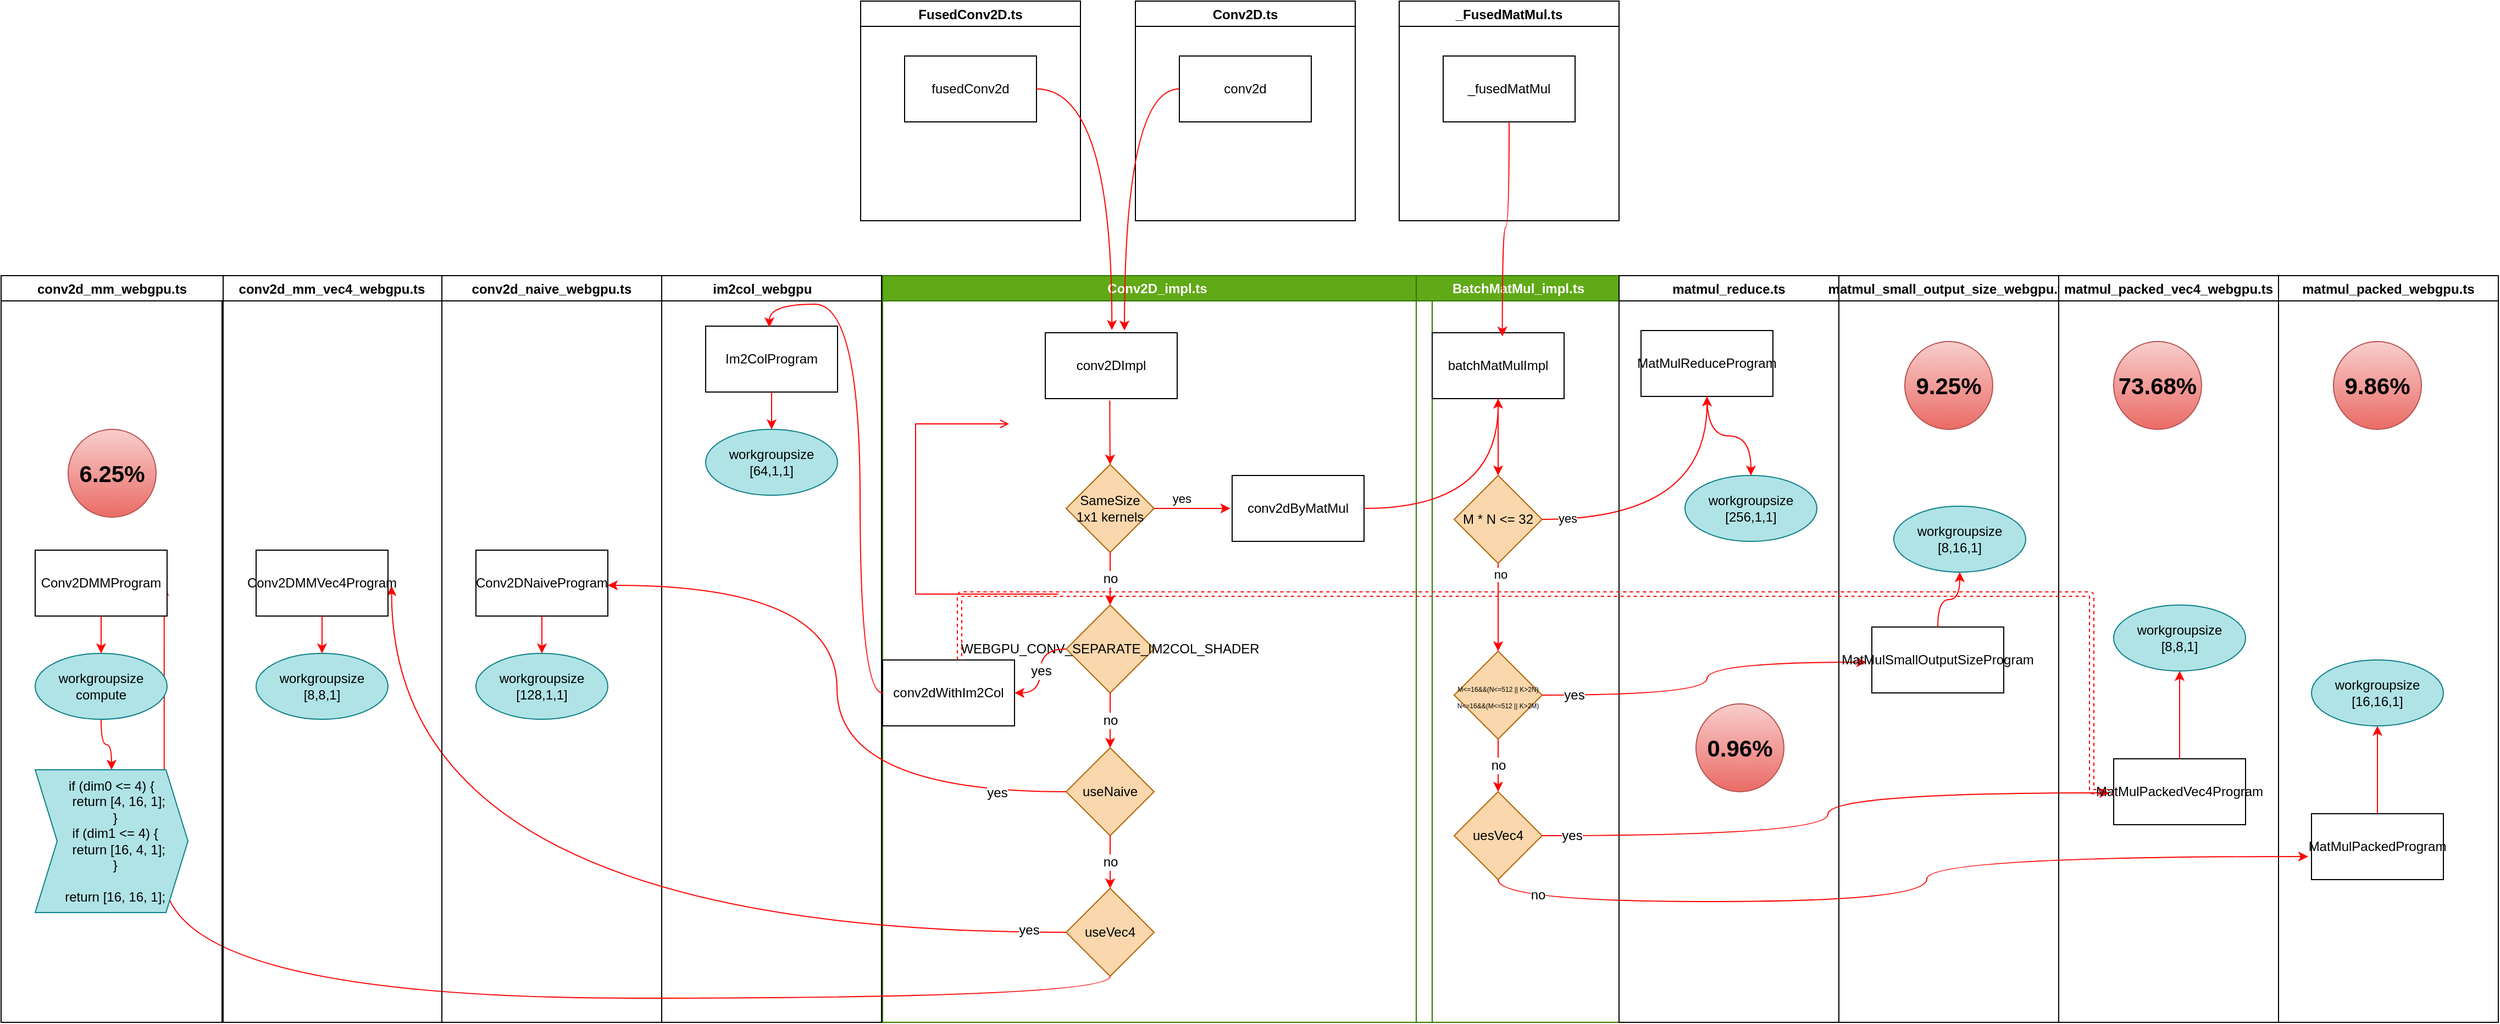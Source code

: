 <mxfile version="16.6.7" type="github">
  <diagram name="Page-1" id="e7e014a7-5840-1c2e-5031-d8a46d1fe8dd">
    <mxGraphModel dx="2842" dy="1734" grid="1" gridSize="10" guides="1" tooltips="1" connect="1" arrows="1" fold="1" page="1" pageScale="1" pageWidth="1169" pageHeight="826" background="none" math="0" shadow="0">
      <root>
        <mxCell id="0" />
        <mxCell id="1" parent="0" />
        <mxCell id="2" value="Conv2D_impl.ts" style="swimlane;whiteSpace=wrap;fillColor=#60a917;fontColor=#ffffff;strokeColor=#2D7600;" parent="1" vertex="1">
          <mxGeometry x="-20" y="180" width="500" height="680" as="geometry" />
        </mxCell>
        <mxCell id="12" value="" style="edgeStyle=elbowEdgeStyle;elbow=horizontal;strokeColor=#FF0000;endArrow=open;endFill=1;rounded=0" parent="2" source="10" edge="1">
          <mxGeometry width="100" height="100" relative="1" as="geometry">
            <mxPoint x="160" y="290" as="sourcePoint" />
            <mxPoint x="115" y="135" as="targetPoint" />
            <Array as="points">
              <mxPoint x="30" y="250" />
            </Array>
          </mxGeometry>
        </mxCell>
        <mxCell id="dmiLLpiRKOSgoRraW0_5-43" value="conv2DImpl" style="rounded=0;whiteSpace=wrap;html=1;" vertex="1" parent="2">
          <mxGeometry x="148" y="52" width="120" height="60" as="geometry" />
        </mxCell>
        <mxCell id="dmiLLpiRKOSgoRraW0_5-48" value="conv2dByMatMul" style="whiteSpace=wrap;html=1;fillColor=rgb(255, 255, 255);strokeColor=rgb(0, 0, 0);fontColor=rgb(0, 0, 0);rounded=0;" vertex="1" parent="2">
          <mxGeometry x="318" y="182" width="120" height="60" as="geometry" />
        </mxCell>
        <mxCell id="dmiLLpiRKOSgoRraW0_5-44" value="SameSize&lt;br&gt;1x1 kernels" style="rhombus;whiteSpace=wrap;html=1;fillColor=#fad7ac;strokeColor=#b46504;rounded=0;" vertex="1" parent="2">
          <mxGeometry x="167" y="172" width="80" height="80" as="geometry" />
        </mxCell>
        <mxCell id="dmiLLpiRKOSgoRraW0_5-45" value="" style="edgeStyle=orthogonalEdgeStyle;orthogonalLoop=1;jettySize=auto;html=1;fillColor=#e51400;strokeColor=#ff0000;curved=1;exitX=0.489;exitY=1.03;exitDx=0;exitDy=0;exitPerimeter=0;" edge="1" parent="2" source="dmiLLpiRKOSgoRraW0_5-43" target="dmiLLpiRKOSgoRraW0_5-44">
          <mxGeometry relative="1" as="geometry">
            <mxPoint x="238" y="152" as="sourcePoint" />
          </mxGeometry>
        </mxCell>
        <mxCell id="dmiLLpiRKOSgoRraW0_5-49" value="yes" style="edgeStyle=orthogonalEdgeStyle;curved=1;orthogonalLoop=1;jettySize=auto;html=1;entryX=-0.014;entryY=0.501;entryDx=0;entryDy=0;entryPerimeter=0;align=right;verticalAlign=bottom;labelPosition=left;verticalLabelPosition=top;strokeColor=#FF0000;" edge="1" parent="2" source="dmiLLpiRKOSgoRraW0_5-44" target="dmiLLpiRKOSgoRraW0_5-48">
          <mxGeometry relative="1" as="geometry" />
        </mxCell>
        <mxCell id="dmiLLpiRKOSgoRraW0_5-112" value="conv2dWithIm2Col" style="whiteSpace=wrap;html=1;fillColor=rgb(255, 255, 255);strokeColor=rgb(0, 0, 0);fontColor=rgb(0, 0, 0);rounded=0;" vertex="1" parent="2">
          <mxGeometry y="350" width="120" height="60" as="geometry" />
        </mxCell>
        <mxCell id="dmiLLpiRKOSgoRraW0_5-122" value="useNaive" style="rhombus;whiteSpace=wrap;html=1;rounded=0;fillColor=#fad7ac;strokeColor=#b46504;" vertex="1" parent="2">
          <mxGeometry x="167" y="430" width="80" height="80" as="geometry" />
        </mxCell>
        <mxCell id="dmiLLpiRKOSgoRraW0_5-110" value="WEBGPU_CONV_SEPARATE_IM2COL_SHADER" style="rhombus;whiteSpace=wrap;html=1;fillColor=#fad7ac;strokeColor=#b46504;rounded=0;" vertex="1" parent="2">
          <mxGeometry x="167" y="300" width="80" height="80" as="geometry" />
        </mxCell>
        <mxCell id="dmiLLpiRKOSgoRraW0_5-111" value="no" style="edgeStyle=orthogonalEdgeStyle;curved=1;orthogonalLoop=1;jettySize=auto;html=1;fontSize=12;strokeColor=#ff0000;" edge="1" parent="2" source="dmiLLpiRKOSgoRraW0_5-44" target="dmiLLpiRKOSgoRraW0_5-110">
          <mxGeometry relative="1" as="geometry" />
        </mxCell>
        <mxCell id="dmiLLpiRKOSgoRraW0_5-113" value="yes" style="edgeStyle=orthogonalEdgeStyle;curved=1;orthogonalLoop=1;jettySize=auto;html=1;fontSize=12;strokeColor=#FF0000;" edge="1" parent="2" source="dmiLLpiRKOSgoRraW0_5-110" target="dmiLLpiRKOSgoRraW0_5-112">
          <mxGeometry relative="1" as="geometry" />
        </mxCell>
        <mxCell id="dmiLLpiRKOSgoRraW0_5-123" value="no" style="edgeStyle=orthogonalEdgeStyle;curved=1;orthogonalLoop=1;jettySize=auto;html=1;fontSize=12;strokeColor=#FF0000;" edge="1" parent="2" source="dmiLLpiRKOSgoRraW0_5-110" target="dmiLLpiRKOSgoRraW0_5-122">
          <mxGeometry relative="1" as="geometry" />
        </mxCell>
        <mxCell id="dmiLLpiRKOSgoRraW0_5-53" value="BatchMatMul_impl.ts" style="swimlane;whiteSpace=wrap;fillColor=#60a917;fontColor=#ffffff;strokeColor=#2D7600;" vertex="1" parent="1">
          <mxGeometry x="465.5" y="180" width="184.5" height="680" as="geometry" />
        </mxCell>
        <mxCell id="dmiLLpiRKOSgoRraW0_5-64" value="batchMatMulImpl" style="whiteSpace=wrap;html=1;fillColor=rgb(255, 255, 255);strokeColor=rgb(0, 0, 0);fontColor=rgb(0, 0, 0);rounded=0;" vertex="1" parent="dmiLLpiRKOSgoRraW0_5-53">
          <mxGeometry x="14.5" y="52" width="120" height="60" as="geometry" />
        </mxCell>
        <mxCell id="dmiLLpiRKOSgoRraW0_5-96" value="&lt;font style=&quot;font-size: 12px;&quot;&gt;uesVec4&lt;br style=&quot;font-size: 12px;&quot;&gt;&lt;/font&gt;" style="rhombus;whiteSpace=wrap;html=1;fillColor=#fad7ac;strokeColor=#b46504;rounded=0;fontSize=12;" vertex="1" parent="dmiLLpiRKOSgoRraW0_5-53">
          <mxGeometry x="34.5" y="470" width="80" height="80" as="geometry" />
        </mxCell>
        <mxCell id="dmiLLpiRKOSgoRraW0_5-65" value="" style="edgeStyle=orthogonalEdgeStyle;curved=1;orthogonalLoop=1;jettySize=auto;html=1;strokeColor=#ff0000;" edge="1" parent="1" source="dmiLLpiRKOSgoRraW0_5-48" target="dmiLLpiRKOSgoRraW0_5-64">
          <mxGeometry relative="1" as="geometry" />
        </mxCell>
        <mxCell id="dmiLLpiRKOSgoRraW0_5-70" value="" style="edgeStyle=orthogonalEdgeStyle;curved=1;orthogonalLoop=1;jettySize=auto;html=1;strokeColor=#ff0000;" edge="1" parent="1" source="dmiLLpiRKOSgoRraW0_5-67">
          <mxGeometry relative="1" as="geometry">
            <mxPoint x="730" y="290" as="targetPoint" />
          </mxGeometry>
        </mxCell>
        <mxCell id="dmiLLpiRKOSgoRraW0_5-86" value="yes" style="edgeLabel;html=1;align=center;verticalAlign=middle;resizable=0;points=[];" vertex="1" connectable="0" parent="dmiLLpiRKOSgoRraW0_5-70">
          <mxGeometry x="-0.827" y="1" relative="1" as="geometry">
            <mxPoint as="offset" />
          </mxGeometry>
        </mxCell>
        <mxCell id="dmiLLpiRKOSgoRraW0_5-88" value="" style="edgeStyle=orthogonalEdgeStyle;curved=1;orthogonalLoop=1;jettySize=auto;html=1;strokeColor=#ff0000;" edge="1" parent="1" source="dmiLLpiRKOSgoRraW0_5-67" target="dmiLLpiRKOSgoRraW0_5-87">
          <mxGeometry relative="1" as="geometry" />
        </mxCell>
        <mxCell id="dmiLLpiRKOSgoRraW0_5-89" value="no" style="edgeLabel;html=1;align=center;verticalAlign=middle;resizable=0;points=[];" vertex="1" connectable="0" parent="dmiLLpiRKOSgoRraW0_5-88">
          <mxGeometry x="-0.764" y="2" relative="1" as="geometry">
            <mxPoint as="offset" />
          </mxGeometry>
        </mxCell>
        <mxCell id="dmiLLpiRKOSgoRraW0_5-67" value="M * N &amp;lt;= 32" style="rhombus;whiteSpace=wrap;html=1;fillColor=#fad7ac;strokeColor=#b46504;rounded=0;" vertex="1" parent="1">
          <mxGeometry x="500" y="362" width="80" height="80" as="geometry" />
        </mxCell>
        <mxCell id="dmiLLpiRKOSgoRraW0_5-68" value="" style="edgeStyle=orthogonalEdgeStyle;curved=1;orthogonalLoop=1;jettySize=auto;html=1;strokeColor=#ff0000;" edge="1" parent="1" source="dmiLLpiRKOSgoRraW0_5-64" target="dmiLLpiRKOSgoRraW0_5-67">
          <mxGeometry relative="1" as="geometry" />
        </mxCell>
        <mxCell id="dmiLLpiRKOSgoRraW0_5-82" value="matmul_reduce.ts" style="swimlane;" vertex="1" parent="1">
          <mxGeometry x="650" y="180" width="200" height="680" as="geometry" />
        </mxCell>
        <mxCell id="dmiLLpiRKOSgoRraW0_5-69" value="MatMulReduceProgram" style="whiteSpace=wrap;html=1;fillColor=rgb(255, 255, 255);strokeColor=rgb(0, 0, 0);fontColor=rgb(0, 0, 0);rounded=0;" vertex="1" parent="dmiLLpiRKOSgoRraW0_5-82">
          <mxGeometry x="20" y="50" width="120" height="60" as="geometry" />
        </mxCell>
        <mxCell id="dmiLLpiRKOSgoRraW0_5-83" value="workgroupsize&lt;br&gt;[256,1,1]" style="ellipse;whiteSpace=wrap;html=1;fillColor=#b0e3e6;strokeColor=#0e8088;rounded=0;" vertex="1" parent="dmiLLpiRKOSgoRraW0_5-82">
          <mxGeometry x="60" y="182" width="120" height="60" as="geometry" />
        </mxCell>
        <mxCell id="dmiLLpiRKOSgoRraW0_5-84" value="" style="edgeStyle=orthogonalEdgeStyle;curved=1;orthogonalLoop=1;jettySize=auto;html=1;strokeColor=#ff0000;" edge="1" parent="dmiLLpiRKOSgoRraW0_5-82" source="dmiLLpiRKOSgoRraW0_5-69" target="dmiLLpiRKOSgoRraW0_5-83">
          <mxGeometry relative="1" as="geometry" />
        </mxCell>
        <mxCell id="dmiLLpiRKOSgoRraW0_5-159" value="0.96%" style="ellipse;whiteSpace=wrap;html=1;aspect=fixed;fontSize=21;fillColor=#f8cecc;strokeColor=#b85450;gradientColor=#ea6b66;fontStyle=1" vertex="1" parent="dmiLLpiRKOSgoRraW0_5-82">
          <mxGeometry x="70" y="390" width="80" height="80" as="geometry" />
        </mxCell>
        <mxCell id="dmiLLpiRKOSgoRraW0_5-91" value="" style="edgeStyle=orthogonalEdgeStyle;curved=1;orthogonalLoop=1;jettySize=auto;html=1;fontSize=6;strokeColor=#ff0000;entryX=-0.042;entryY=0.533;entryDx=0;entryDy=0;entryPerimeter=0;" edge="1" parent="1" source="dmiLLpiRKOSgoRraW0_5-87" target="dmiLLpiRKOSgoRraW0_5-90">
          <mxGeometry relative="1" as="geometry" />
        </mxCell>
        <mxCell id="dmiLLpiRKOSgoRraW0_5-95" value="yes" style="edgeLabel;html=1;align=center;verticalAlign=middle;resizable=0;points=[];fontSize=12;" vertex="1" connectable="0" parent="dmiLLpiRKOSgoRraW0_5-91">
          <mxGeometry x="-0.826" relative="1" as="geometry">
            <mxPoint as="offset" />
          </mxGeometry>
        </mxCell>
        <mxCell id="dmiLLpiRKOSgoRraW0_5-97" value="no" style="edgeStyle=orthogonalEdgeStyle;curved=1;orthogonalLoop=1;jettySize=auto;html=1;fontSize=12;strokeColor=#ff0000;" edge="1" parent="1" source="dmiLLpiRKOSgoRraW0_5-87" target="dmiLLpiRKOSgoRraW0_5-96">
          <mxGeometry relative="1" as="geometry" />
        </mxCell>
        <mxCell id="dmiLLpiRKOSgoRraW0_5-87" value="&lt;font style=&quot;font-size: 6px&quot;&gt;M&amp;lt;=16&amp;amp;&amp;amp;(N&amp;lt;=512 || K&amp;gt;2N)&lt;br&gt;N&amp;lt;=16&amp;amp;&amp;amp;(M&amp;lt;=512 || K&amp;gt;2M)&lt;br&gt;&lt;/font&gt;" style="rhombus;whiteSpace=wrap;html=1;fillColor=#fad7ac;strokeColor=#b46504;rounded=0;" vertex="1" parent="1">
          <mxGeometry x="500" y="522" width="80" height="80" as="geometry" />
        </mxCell>
        <mxCell id="dmiLLpiRKOSgoRraW0_5-92" value="matmul_small_output_size_webgpu.ts" style="swimlane;fontSize=12;" vertex="1" parent="1">
          <mxGeometry x="850" y="180" width="200" height="680" as="geometry" />
        </mxCell>
        <mxCell id="dmiLLpiRKOSgoRraW0_5-90" value="MatMulSmallOutputSizeProgram" style="whiteSpace=wrap;html=1;fillColor=rgb(255, 255, 255);strokeColor=rgb(0, 0, 0);fontColor=rgb(0, 0, 0);rounded=0;" vertex="1" parent="dmiLLpiRKOSgoRraW0_5-92">
          <mxGeometry x="30" y="320" width="120" height="60" as="geometry" />
        </mxCell>
        <mxCell id="dmiLLpiRKOSgoRraW0_5-93" value="workgroupsize&lt;br&gt;[8,16,1]" style="ellipse;whiteSpace=wrap;html=1;fillColor=#b0e3e6;strokeColor=#0e8088;rounded=0;" vertex="1" parent="dmiLLpiRKOSgoRraW0_5-92">
          <mxGeometry x="50" y="210" width="120" height="60" as="geometry" />
        </mxCell>
        <mxCell id="dmiLLpiRKOSgoRraW0_5-94" value="" style="edgeStyle=orthogonalEdgeStyle;curved=1;orthogonalLoop=1;jettySize=auto;html=1;fontSize=12;strokeColor=#ff0000;" edge="1" parent="dmiLLpiRKOSgoRraW0_5-92" source="dmiLLpiRKOSgoRraW0_5-90" target="dmiLLpiRKOSgoRraW0_5-93">
          <mxGeometry relative="1" as="geometry" />
        </mxCell>
        <mxCell id="dmiLLpiRKOSgoRraW0_5-160" value="9.25%" style="ellipse;whiteSpace=wrap;html=1;aspect=fixed;fontSize=21;fillColor=#f8cecc;strokeColor=#b85450;gradientColor=#ea6b66;fontStyle=1" vertex="1" parent="dmiLLpiRKOSgoRraW0_5-92">
          <mxGeometry x="60" y="60" width="80" height="80" as="geometry" />
        </mxCell>
        <mxCell id="dmiLLpiRKOSgoRraW0_5-99" value="" style="edgeStyle=orthogonalEdgeStyle;curved=1;orthogonalLoop=1;jettySize=auto;html=1;fontSize=12;strokeColor=#ff0000;entryX=-0.033;entryY=0.517;entryDx=0;entryDy=0;entryPerimeter=0;" edge="1" parent="1" source="dmiLLpiRKOSgoRraW0_5-96" target="dmiLLpiRKOSgoRraW0_5-98">
          <mxGeometry relative="1" as="geometry" />
        </mxCell>
        <mxCell id="dmiLLpiRKOSgoRraW0_5-102" value="yes" style="edgeLabel;html=1;align=center;verticalAlign=middle;resizable=0;points=[];fontSize=12;" vertex="1" connectable="0" parent="dmiLLpiRKOSgoRraW0_5-99">
          <mxGeometry x="-0.903" relative="1" as="geometry">
            <mxPoint as="offset" />
          </mxGeometry>
        </mxCell>
        <mxCell id="dmiLLpiRKOSgoRraW0_5-100" value="matmul_packed_vec4_webgpu.ts" style="swimlane;fontSize=12;" vertex="1" parent="1">
          <mxGeometry x="1050" y="180" width="200" height="680" as="geometry" />
        </mxCell>
        <mxCell id="dmiLLpiRKOSgoRraW0_5-98" value="MatMulPackedVec4Program" style="whiteSpace=wrap;html=1;fillColor=rgb(255, 255, 255);strokeColor=rgb(0, 0, 0);fontColor=rgb(0, 0, 0);rounded=0;" vertex="1" parent="dmiLLpiRKOSgoRraW0_5-100">
          <mxGeometry x="50" y="440" width="120" height="60" as="geometry" />
        </mxCell>
        <mxCell id="dmiLLpiRKOSgoRraW0_5-158" value="73.68%" style="ellipse;whiteSpace=wrap;html=1;aspect=fixed;fontSize=21;fillColor=#f8cecc;strokeColor=#b85450;gradientColor=#ea6b66;fontStyle=1" vertex="1" parent="dmiLLpiRKOSgoRraW0_5-100">
          <mxGeometry x="50" y="60" width="80" height="80" as="geometry" />
        </mxCell>
        <mxCell id="dmiLLpiRKOSgoRraW0_5-101" value="matmul_packed_webgpu.ts" style="swimlane;fontSize=12;" vertex="1" parent="1">
          <mxGeometry x="1250" y="180" width="200" height="680" as="geometry" />
        </mxCell>
        <mxCell id="dmiLLpiRKOSgoRraW0_5-109" value="" style="edgeStyle=orthogonalEdgeStyle;curved=1;orthogonalLoop=1;jettySize=auto;html=1;fontSize=12;strokeColor=#ff0000;" edge="1" parent="dmiLLpiRKOSgoRraW0_5-101" source="dmiLLpiRKOSgoRraW0_5-105" target="dmiLLpiRKOSgoRraW0_5-108">
          <mxGeometry relative="1" as="geometry" />
        </mxCell>
        <mxCell id="dmiLLpiRKOSgoRraW0_5-105" value="MatMulPackedProgram" style="whiteSpace=wrap;html=1;fillColor=rgb(255, 255, 255);strokeColor=rgb(0, 0, 0);fontColor=rgb(0, 0, 0);rounded=0;" vertex="1" parent="dmiLLpiRKOSgoRraW0_5-101">
          <mxGeometry x="30" y="490" width="120" height="60" as="geometry" />
        </mxCell>
        <mxCell id="dmiLLpiRKOSgoRraW0_5-108" value="workgroupsize&lt;br&gt;[16,16,1]" style="ellipse;whiteSpace=wrap;html=1;fillColor=#b0e3e6;strokeColor=#0e8088;rounded=0;" vertex="1" parent="dmiLLpiRKOSgoRraW0_5-101">
          <mxGeometry x="30" y="350" width="120" height="60" as="geometry" />
        </mxCell>
        <mxCell id="dmiLLpiRKOSgoRraW0_5-157" value="9.86%" style="ellipse;whiteSpace=wrap;html=1;aspect=fixed;fontSize=21;fillColor=#f8cecc;strokeColor=#b85450;gradientColor=#ea6b66;fontStyle=1" vertex="1" parent="dmiLLpiRKOSgoRraW0_5-101">
          <mxGeometry x="50" y="60" width="80" height="80" as="geometry" />
        </mxCell>
        <mxCell id="dmiLLpiRKOSgoRraW0_5-103" value="workgroupsize&lt;br&gt;[8,8,1]" style="ellipse;whiteSpace=wrap;html=1;fillColor=#b0e3e6;strokeColor=#0e8088;rounded=0;" vertex="1" parent="1">
          <mxGeometry x="1100" y="480" width="120" height="60" as="geometry" />
        </mxCell>
        <mxCell id="dmiLLpiRKOSgoRraW0_5-104" value="" style="edgeStyle=orthogonalEdgeStyle;curved=1;orthogonalLoop=1;jettySize=auto;html=1;fontSize=12;strokeColor=#ff0000;" edge="1" parent="1" source="dmiLLpiRKOSgoRraW0_5-98" target="dmiLLpiRKOSgoRraW0_5-103">
          <mxGeometry relative="1" as="geometry" />
        </mxCell>
        <mxCell id="dmiLLpiRKOSgoRraW0_5-106" value="" style="edgeStyle=orthogonalEdgeStyle;curved=1;orthogonalLoop=1;jettySize=auto;html=1;fontSize=12;strokeColor=#ff0000;exitX=0.5;exitY=1;exitDx=0;exitDy=0;entryX=-0.025;entryY=0.65;entryDx=0;entryDy=0;entryPerimeter=0;" edge="1" parent="1" source="dmiLLpiRKOSgoRraW0_5-96" target="dmiLLpiRKOSgoRraW0_5-105">
          <mxGeometry relative="1" as="geometry" />
        </mxCell>
        <mxCell id="dmiLLpiRKOSgoRraW0_5-107" value="no" style="edgeLabel;html=1;align=center;verticalAlign=middle;resizable=0;points=[];fontSize=12;" vertex="1" connectable="0" parent="dmiLLpiRKOSgoRraW0_5-106">
          <mxGeometry x="-0.861" y="6" relative="1" as="geometry">
            <mxPoint as="offset" />
          </mxGeometry>
        </mxCell>
        <mxCell id="dmiLLpiRKOSgoRraW0_5-114" value="im2col_webgpu     " style="swimlane;fontSize=12;" vertex="1" parent="1">
          <mxGeometry x="-221" y="180" width="200" height="680" as="geometry" />
        </mxCell>
        <mxCell id="dmiLLpiRKOSgoRraW0_5-115" value="Im2ColProgram" style="whiteSpace=wrap;html=1;fillColor=rgb(255, 255, 255);strokeColor=rgb(0, 0, 0);fontColor=rgb(0, 0, 0);rounded=0;" vertex="1" parent="dmiLLpiRKOSgoRraW0_5-114">
          <mxGeometry x="40" y="46" width="120" height="60" as="geometry" />
        </mxCell>
        <mxCell id="dmiLLpiRKOSgoRraW0_5-117" value="workgroupsize&lt;br&gt;[64,1,1]" style="ellipse;whiteSpace=wrap;html=1;fillColor=#b0e3e6;strokeColor=#0e8088;rounded=0;" vertex="1" parent="dmiLLpiRKOSgoRraW0_5-114">
          <mxGeometry x="40" y="140" width="120" height="60" as="geometry" />
        </mxCell>
        <mxCell id="dmiLLpiRKOSgoRraW0_5-118" value="" style="edgeStyle=orthogonalEdgeStyle;curved=1;orthogonalLoop=1;jettySize=auto;html=1;fontSize=12;strokeColor=#FF0000;" edge="1" parent="dmiLLpiRKOSgoRraW0_5-114" source="dmiLLpiRKOSgoRraW0_5-115" target="dmiLLpiRKOSgoRraW0_5-117">
          <mxGeometry relative="1" as="geometry" />
        </mxCell>
        <mxCell id="dmiLLpiRKOSgoRraW0_5-116" value="" style="edgeStyle=orthogonalEdgeStyle;curved=1;orthogonalLoop=1;jettySize=auto;html=1;fontSize=12;strokeColor=#FF0000;entryX=0.483;entryY=0.017;entryDx=0;entryDy=0;entryPerimeter=0;" edge="1" parent="1" source="dmiLLpiRKOSgoRraW0_5-112" target="dmiLLpiRKOSgoRraW0_5-115">
          <mxGeometry relative="1" as="geometry">
            <mxPoint x="370" y="780" as="targetPoint" />
          </mxGeometry>
        </mxCell>
        <mxCell id="dmiLLpiRKOSgoRraW0_5-121" style="edgeStyle=orthogonalEdgeStyle;curved=1;orthogonalLoop=1;jettySize=auto;html=1;fontSize=12;strokeColor=#FF0000;dashed=1;shape=link;" edge="1" parent="1" source="dmiLLpiRKOSgoRraW0_5-112" target="dmiLLpiRKOSgoRraW0_5-98">
          <mxGeometry relative="1" as="geometry">
            <Array as="points">
              <mxPoint x="50" y="470" />
              <mxPoint x="1080" y="470" />
              <mxPoint x="1080" y="650" />
            </Array>
          </mxGeometry>
        </mxCell>
        <mxCell id="dmiLLpiRKOSgoRraW0_5-124" value="conv2d_naive_webgpu.ts" style="swimlane;fontSize=12;" vertex="1" parent="1">
          <mxGeometry x="-421" y="180" width="200" height="680" as="geometry" />
        </mxCell>
        <mxCell id="dmiLLpiRKOSgoRraW0_5-126" value="Conv2DNaiveProgram" style="whiteSpace=wrap;html=1;fillColor=rgb(255, 255, 255);strokeColor=rgb(0, 0, 0);fontColor=rgb(0, 0, 0);rounded=0;" vertex="1" parent="dmiLLpiRKOSgoRraW0_5-124">
          <mxGeometry x="31" y="250" width="120" height="60" as="geometry" />
        </mxCell>
        <mxCell id="dmiLLpiRKOSgoRraW0_5-128" value="workgroupsize&lt;br&gt;[128,1,1]" style="ellipse;whiteSpace=wrap;html=1;fillColor=#b0e3e6;strokeColor=#0e8088;rounded=0;" vertex="1" parent="dmiLLpiRKOSgoRraW0_5-124">
          <mxGeometry x="31" y="344" width="120" height="60" as="geometry" />
        </mxCell>
        <mxCell id="dmiLLpiRKOSgoRraW0_5-129" value="" style="edgeStyle=orthogonalEdgeStyle;curved=1;orthogonalLoop=1;jettySize=auto;html=1;fontSize=12;strokeColor=#FF0000;" edge="1" parent="dmiLLpiRKOSgoRraW0_5-124" source="dmiLLpiRKOSgoRraW0_5-126" target="dmiLLpiRKOSgoRraW0_5-128">
          <mxGeometry relative="1" as="geometry" />
        </mxCell>
        <mxCell id="dmiLLpiRKOSgoRraW0_5-127" value="" style="edgeStyle=orthogonalEdgeStyle;curved=1;orthogonalLoop=1;jettySize=auto;html=1;fontSize=12;strokeColor=#FF0000;entryX=1;entryY=0.533;entryDx=0;entryDy=0;entryPerimeter=0;" edge="1" parent="1" source="dmiLLpiRKOSgoRraW0_5-122" target="dmiLLpiRKOSgoRraW0_5-126">
          <mxGeometry relative="1" as="geometry" />
        </mxCell>
        <mxCell id="dmiLLpiRKOSgoRraW0_5-130" value="yes" style="edgeLabel;html=1;align=center;verticalAlign=middle;resizable=0;points=[];fontSize=12;" vertex="1" connectable="0" parent="dmiLLpiRKOSgoRraW0_5-127">
          <mxGeometry x="-0.79" y="1" relative="1" as="geometry">
            <mxPoint as="offset" />
          </mxGeometry>
        </mxCell>
        <mxCell id="dmiLLpiRKOSgoRraW0_5-139" style="edgeStyle=orthogonalEdgeStyle;curved=1;orthogonalLoop=1;jettySize=auto;html=1;entryX=1.027;entryY=0.543;entryDx=0;entryDy=0;entryPerimeter=0;fontSize=12;strokeColor=#FF0000;" edge="1" parent="1" source="dmiLLpiRKOSgoRraW0_5-133" target="dmiLLpiRKOSgoRraW0_5-136">
          <mxGeometry relative="1" as="geometry" />
        </mxCell>
        <mxCell id="dmiLLpiRKOSgoRraW0_5-140" value="yes" style="edgeLabel;html=1;align=center;verticalAlign=middle;resizable=0;points=[];fontSize=12;" vertex="1" connectable="0" parent="dmiLLpiRKOSgoRraW0_5-139">
          <mxGeometry x="-0.927" y="-2" relative="1" as="geometry">
            <mxPoint as="offset" />
          </mxGeometry>
        </mxCell>
        <mxCell id="dmiLLpiRKOSgoRraW0_5-145" style="edgeStyle=orthogonalEdgeStyle;curved=1;orthogonalLoop=1;jettySize=auto;html=1;exitX=0.5;exitY=1;exitDx=0;exitDy=0;entryX=0.978;entryY=0.543;entryDx=0;entryDy=0;entryPerimeter=0;fontSize=12;strokeColor=#FF0000;" edge="1" parent="1" source="dmiLLpiRKOSgoRraW0_5-133" target="dmiLLpiRKOSgoRraW0_5-142">
          <mxGeometry relative="1" as="geometry" />
        </mxCell>
        <mxCell id="dmiLLpiRKOSgoRraW0_5-133" value="useVec4" style="rhombus;whiteSpace=wrap;html=1;fillColor=#fad7ac;strokeColor=#b46504;fontColor=rgb(0, 0, 0);rounded=0;" vertex="1" parent="1">
          <mxGeometry x="147" y="738" width="80" height="80" as="geometry" />
        </mxCell>
        <mxCell id="dmiLLpiRKOSgoRraW0_5-134" value="no" style="edgeStyle=orthogonalEdgeStyle;curved=1;orthogonalLoop=1;jettySize=auto;html=1;fontSize=12;strokeColor=#FF0000;" edge="1" parent="1" source="dmiLLpiRKOSgoRraW0_5-122" target="dmiLLpiRKOSgoRraW0_5-133">
          <mxGeometry relative="1" as="geometry" />
        </mxCell>
        <mxCell id="dmiLLpiRKOSgoRraW0_5-135" value="conv2d_mm_vec4_webgpu.ts" style="swimlane;fontSize=12;" vertex="1" parent="1">
          <mxGeometry x="-621" y="180" width="200" height="680" as="geometry" />
        </mxCell>
        <mxCell id="dmiLLpiRKOSgoRraW0_5-136" value="Conv2DMMVec4Program" style="whiteSpace=wrap;html=1;fillColor=rgb(255, 255, 255);strokeColor=rgb(0, 0, 0);fontColor=rgb(0, 0, 0);rounded=0;" vertex="1" parent="dmiLLpiRKOSgoRraW0_5-135">
          <mxGeometry x="31" y="250" width="120" height="60" as="geometry" />
        </mxCell>
        <mxCell id="dmiLLpiRKOSgoRraW0_5-137" value="workgroupsize&lt;br&gt;[8,8,1]" style="ellipse;whiteSpace=wrap;html=1;fillColor=#b0e3e6;strokeColor=#0e8088;rounded=0;" vertex="1" parent="dmiLLpiRKOSgoRraW0_5-135">
          <mxGeometry x="31" y="344" width="120" height="60" as="geometry" />
        </mxCell>
        <mxCell id="dmiLLpiRKOSgoRraW0_5-138" value="" style="edgeStyle=orthogonalEdgeStyle;curved=1;orthogonalLoop=1;jettySize=auto;html=1;fontSize=12;strokeColor=#FF0000;" edge="1" parent="dmiLLpiRKOSgoRraW0_5-135" source="dmiLLpiRKOSgoRraW0_5-136" target="dmiLLpiRKOSgoRraW0_5-137">
          <mxGeometry relative="1" as="geometry" />
        </mxCell>
        <mxCell id="dmiLLpiRKOSgoRraW0_5-141" value="conv2d_mm_webgpu.ts" style="swimlane;fontSize=12;" vertex="1" parent="1">
          <mxGeometry x="-822" y="180" width="202" height="680" as="geometry" />
        </mxCell>
        <mxCell id="dmiLLpiRKOSgoRraW0_5-142" value="Conv2DMMProgram" style="whiteSpace=wrap;html=1;fillColor=rgb(255, 255, 255);strokeColor=rgb(0, 0, 0);fontColor=rgb(0, 0, 0);rounded=0;" vertex="1" parent="dmiLLpiRKOSgoRraW0_5-141">
          <mxGeometry x="31" y="250" width="120" height="60" as="geometry" />
        </mxCell>
        <mxCell id="dmiLLpiRKOSgoRraW0_5-147" value="" style="edgeStyle=orthogonalEdgeStyle;curved=1;orthogonalLoop=1;jettySize=auto;html=1;fontSize=12;strokeColor=#FF0000;" edge="1" parent="dmiLLpiRKOSgoRraW0_5-141" source="dmiLLpiRKOSgoRraW0_5-143" target="dmiLLpiRKOSgoRraW0_5-146">
          <mxGeometry relative="1" as="geometry" />
        </mxCell>
        <mxCell id="dmiLLpiRKOSgoRraW0_5-143" value="workgroupsize&lt;br&gt;compute" style="ellipse;whiteSpace=wrap;html=1;fillColor=#b0e3e6;strokeColor=#0e8088;rounded=0;" vertex="1" parent="dmiLLpiRKOSgoRraW0_5-141">
          <mxGeometry x="31" y="344" width="120" height="60" as="geometry" />
        </mxCell>
        <mxCell id="dmiLLpiRKOSgoRraW0_5-144" value="" style="edgeStyle=orthogonalEdgeStyle;curved=1;orthogonalLoop=1;jettySize=auto;html=1;fontSize=12;strokeColor=#FF0000;" edge="1" parent="dmiLLpiRKOSgoRraW0_5-141" source="dmiLLpiRKOSgoRraW0_5-142" target="dmiLLpiRKOSgoRraW0_5-143">
          <mxGeometry relative="1" as="geometry" />
        </mxCell>
        <mxCell id="dmiLLpiRKOSgoRraW0_5-146" value="&lt;div&gt;if (dim0 &amp;lt;= 4) {&lt;/div&gt;&lt;div&gt;&amp;nbsp; &amp;nbsp; return [4, 16, 1];&lt;/div&gt;&lt;div&gt;&amp;nbsp; }&lt;/div&gt;&lt;div&gt;&amp;nbsp; if (dim1 &amp;lt;= 4) {&lt;/div&gt;&lt;div&gt;&amp;nbsp; &amp;nbsp; return [16, 4, 1];&lt;/div&gt;&lt;div&gt;&amp;nbsp; }&lt;/div&gt;&lt;div&gt;&lt;br&gt;&lt;/div&gt;&lt;div&gt;&amp;nbsp; return [16, 16, 1];&lt;/div&gt;" style="shape=step;perimeter=stepPerimeter;whiteSpace=wrap;html=1;fixedSize=1;fillColor=#b0e3e6;strokeColor=#0e8088;fontColor=rgb(0, 0, 0);rounded=0;" vertex="1" parent="dmiLLpiRKOSgoRraW0_5-141">
          <mxGeometry x="31" y="450" width="139" height="130" as="geometry" />
        </mxCell>
        <mxCell id="dmiLLpiRKOSgoRraW0_5-156" value="6.25%" style="ellipse;whiteSpace=wrap;html=1;aspect=fixed;fontSize=21;fillColor=#f8cecc;strokeColor=#b85450;gradientColor=#ea6b66;fontStyle=1" vertex="1" parent="dmiLLpiRKOSgoRraW0_5-141">
          <mxGeometry x="61" y="140" width="80" height="80" as="geometry" />
        </mxCell>
        <mxCell id="dmiLLpiRKOSgoRraW0_5-148" value="FusedConv2D.ts" style="swimlane;fontSize=12;" vertex="1" parent="1">
          <mxGeometry x="-40" y="-70" width="200" height="200" as="geometry" />
        </mxCell>
        <mxCell id="dmiLLpiRKOSgoRraW0_5-149" value="fusedConv2d" style="rounded=0;whiteSpace=wrap;html=1;" vertex="1" parent="dmiLLpiRKOSgoRraW0_5-148">
          <mxGeometry x="40" y="50" width="120" height="60" as="geometry" />
        </mxCell>
        <mxCell id="dmiLLpiRKOSgoRraW0_5-150" style="edgeStyle=orthogonalEdgeStyle;curved=1;orthogonalLoop=1;jettySize=auto;html=1;entryX=0.505;entryY=-0.041;entryDx=0;entryDy=0;entryPerimeter=0;fontSize=12;strokeColor=#FF0000;" edge="1" parent="1" source="dmiLLpiRKOSgoRraW0_5-149" target="dmiLLpiRKOSgoRraW0_5-43">
          <mxGeometry relative="1" as="geometry" />
        </mxCell>
        <mxCell id="dmiLLpiRKOSgoRraW0_5-151" value="Conv2D.ts" style="swimlane;fontSize=12;startSize=23;" vertex="1" parent="1">
          <mxGeometry x="210" y="-70" width="200" height="200" as="geometry" />
        </mxCell>
        <mxCell id="dmiLLpiRKOSgoRraW0_5-152" value="conv2d" style="rounded=0;whiteSpace=wrap;html=1;" vertex="1" parent="dmiLLpiRKOSgoRraW0_5-151">
          <mxGeometry x="40" y="50" width="120" height="60" as="geometry" />
        </mxCell>
        <mxCell id="dmiLLpiRKOSgoRraW0_5-153" style="edgeStyle=orthogonalEdgeStyle;curved=1;orthogonalLoop=1;jettySize=auto;html=1;fontSize=12;strokeColor=#FF0000;" edge="1" parent="1" source="dmiLLpiRKOSgoRraW0_5-152">
          <mxGeometry relative="1" as="geometry">
            <mxPoint x="200" y="230" as="targetPoint" />
          </mxGeometry>
        </mxCell>
        <mxCell id="dmiLLpiRKOSgoRraW0_5-161" value="_FusedMatMul.ts" style="swimlane;fontSize=12;startSize=23;" vertex="1" parent="1">
          <mxGeometry x="450" y="-70" width="200" height="200" as="geometry" />
        </mxCell>
        <mxCell id="dmiLLpiRKOSgoRraW0_5-162" value="_fusedMatMul" style="rounded=0;whiteSpace=wrap;html=1;" vertex="1" parent="dmiLLpiRKOSgoRraW0_5-161">
          <mxGeometry x="40" y="50" width="120" height="60" as="geometry" />
        </mxCell>
        <mxCell id="dmiLLpiRKOSgoRraW0_5-163" style="edgeStyle=orthogonalEdgeStyle;curved=1;orthogonalLoop=1;jettySize=auto;html=1;entryX=0.532;entryY=0.057;entryDx=0;entryDy=0;entryPerimeter=0;fontSize=21;strokeColor=#FF0000;" edge="1" parent="1" source="dmiLLpiRKOSgoRraW0_5-162" target="dmiLLpiRKOSgoRraW0_5-64">
          <mxGeometry relative="1" as="geometry" />
        </mxCell>
      </root>
    </mxGraphModel>
  </diagram>
</mxfile>
